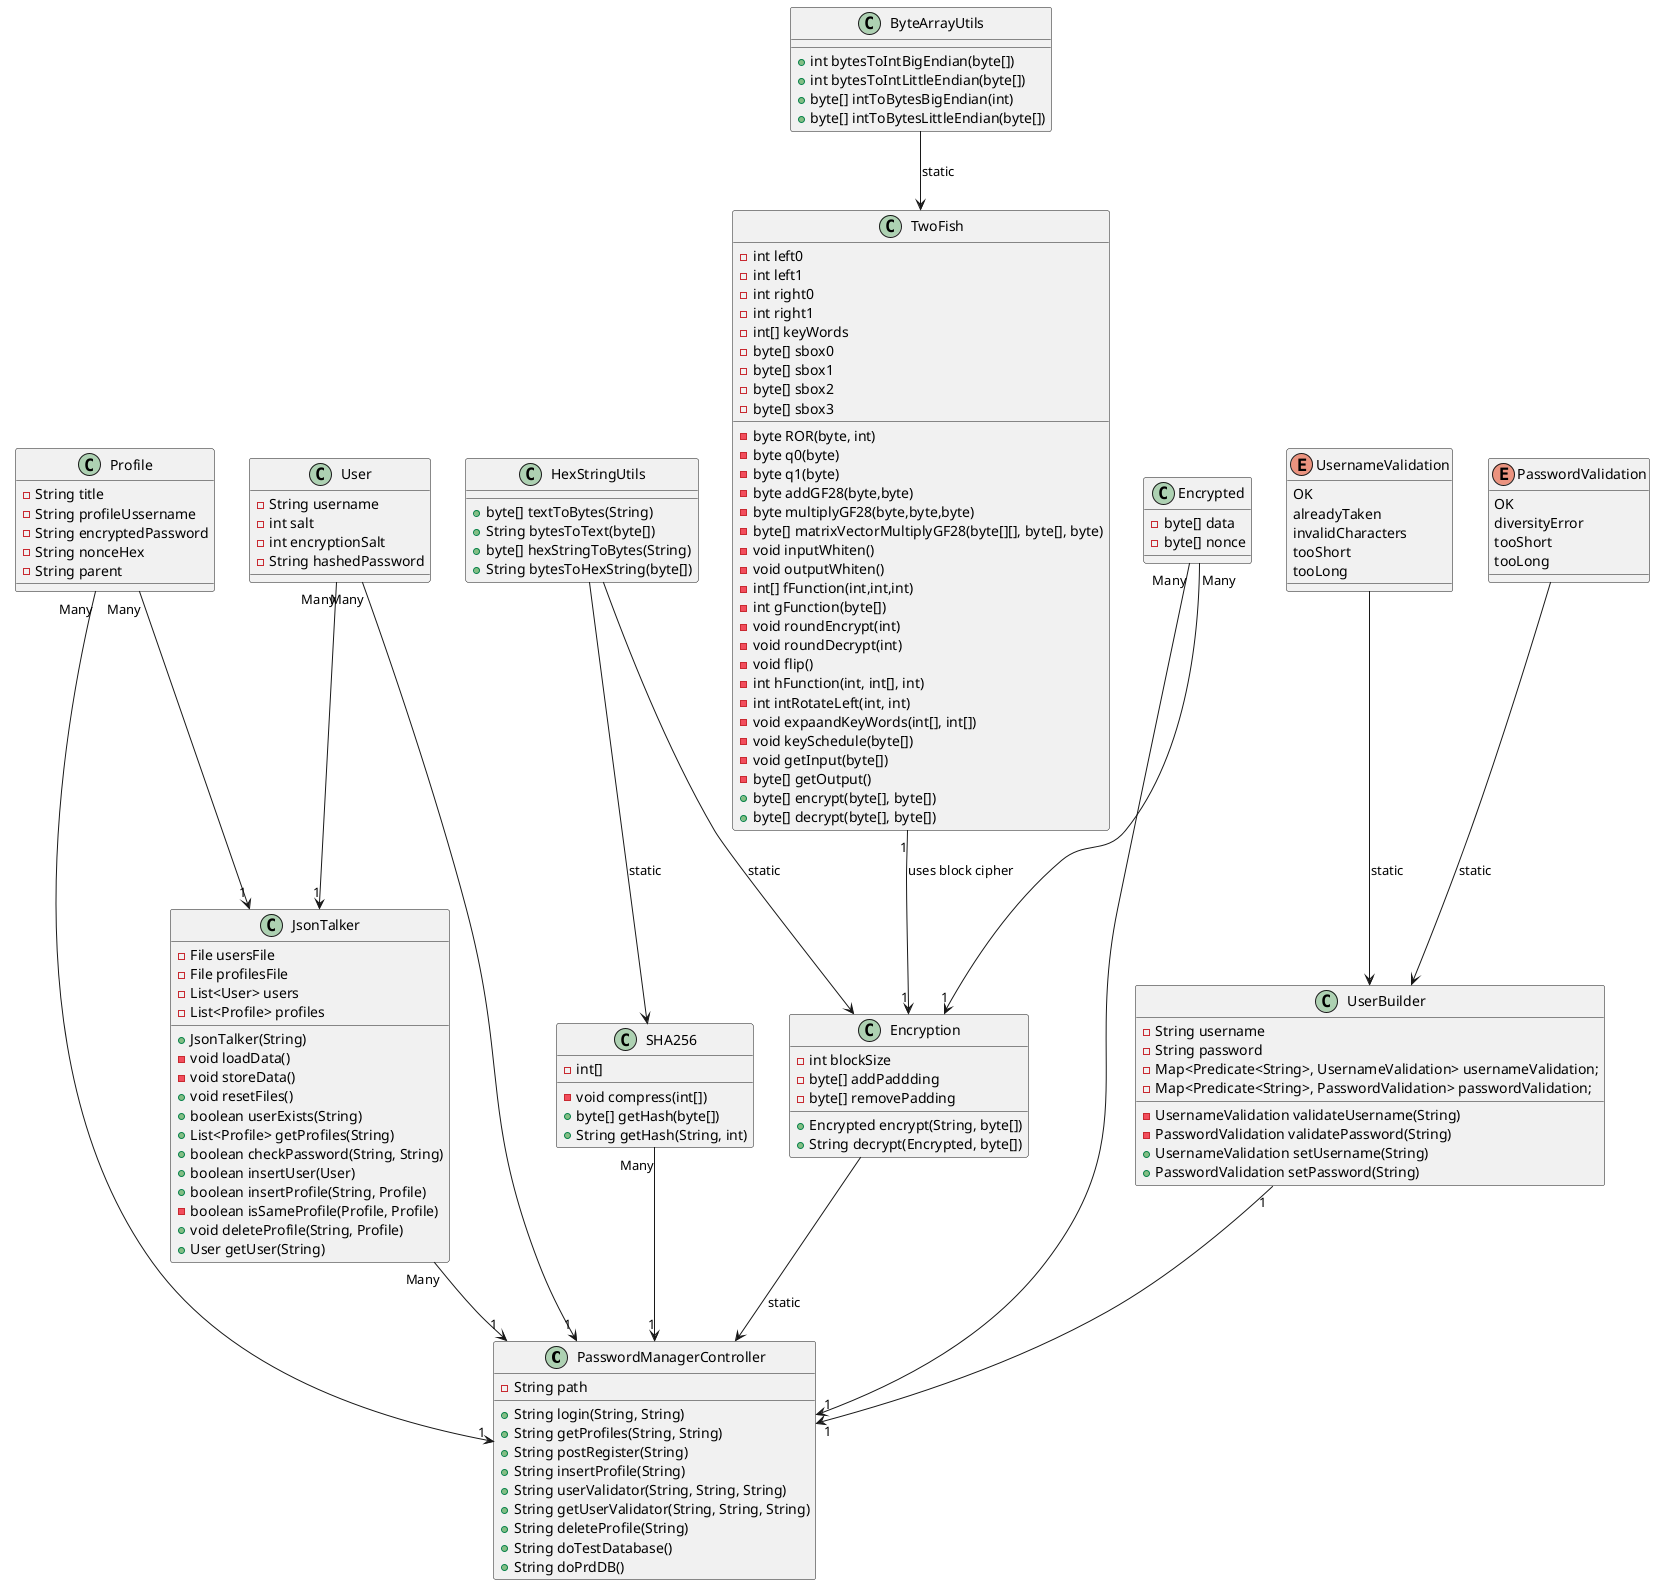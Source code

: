 @startuml
class PasswordManagerController{
-String path
+String login(String, String)
+String getProfiles(String, String)
+String postRegister(String)
+String insertProfile(String)
+String userValidator(String, String, String)
+String getUserValidator(String, String, String)
+String deleteProfile(String)
+String doTestDatabase()
+String doPrdDB()
}


class JsonTalker{
-File usersFile
-File profilesFile
-List<User> users
-List<Profile> profiles
+JsonTalker(String)
-void loadData()
-void storeData()
+void resetFiles()
+boolean userExists(String)
+List<Profile> getProfiles(String)
+boolean checkPassword(String, String)
+boolean insertUser(User)
+boolean insertProfile(String, Profile)
-boolean isSameProfile(Profile, Profile)
+void deleteProfile(String, Profile)
+User getUser(String)

}

class Encryption{
-int blockSize
-byte[] addPaddding
-byte[] removePadding
+Encrypted encrypt(String, byte[])
+String decrypt(Encrypted, byte[])
}


class TwoFish{
-int left0
-int left1
-int right0
-int right1
-int[] keyWords
-byte[] sbox0
-byte[] sbox1
-byte[] sbox2
-byte[] sbox3
-byte ROR(byte, int)
-byte q0(byte)
-byte q1(byte)
-byte addGF28(byte,byte)
-byte multiplyGF28(byte,byte,byte)
-byte[] matrixVectorMultiplyGF28(byte[][], byte[], byte)
-void inputWhiten()
-void outputWhiten()
-int[] fFunction(int,int,int)
-int gFunction(byte[])
-void roundEncrypt(int)
-void roundDecrypt(int)
-void flip()
-int hFunction(int, int[], int)
-int intRotateLeft(int, int)
-void expaandKeyWords(int[], int[])
-void keySchedule(byte[])
-void getInput(byte[])
-byte[] getOutput()
+byte[] encrypt(byte[], byte[])
+byte[] decrypt(byte[], byte[])
}



class HexStringUtils{
+byte[] textToBytes(String)
+String bytesToText(byte[])
+byte[] hexStringToBytes(String)
+String bytesToHexString(byte[])

}

class SHA256{
-int[]
-void compress(int[])
+byte[] getHash(byte[])
+String getHash(String, int)

}



class ByteArrayUtils{
+int bytesToIntBigEndian(byte[])
+int bytesToIntLittleEndian(byte[])
+byte[] intToBytesBigEndian(int)
+byte[] intToBytesLittleEndian(byte[])
}


class Encrypted{
-byte[] data
-byte[] nonce
}


class Profile{
-String title
-String profileUssername
-String encryptedPassword
-String nonceHex
-String parent
}


class User{
-String username
-int salt
-int encryptionSalt
-String hashedPassword
}


enum PasswordValidation{
OK
diversityError
tooShort
tooLong
}



enum UsernameValidation{
OK
alreadyTaken
invalidCharacters
tooShort
tooLong
}



class UserBuilder{
-String username
-String password
-Map<Predicate<String>, UsernameValidation> usernameValidation;
-Map<Predicate<String>, PasswordValidation> passwordValidation;
-UsernameValidation validateUsername(String)
-PasswordValidation validatePassword(String)
+UsernameValidation setUsername(String)
+PasswordValidation setPassword(String)
}


TwoFish "1" --> "1" Encryption: uses block cipher
Encryption -->  PasswordManagerController :static
JsonTalker "Many" --> "1" PasswordManagerController
SHA256 "Many" --> "1" PasswordManagerController
ByteArrayUtils --> TwoFish :static
HexStringUtils --> Encryption :static
HexStringUtils --> SHA256 :static
PasswordValidation --> UserBuilder :static
UsernameValidation --> UserBuilder :static
Profile "Many" --> "1" JsonTalker
User "Many" --> "1" JsonTalker
UserBuilder "1" --> "1" PasswordManagerController
User "Many" --> "1" PasswordManagerController
Profile "Many" --> "1"PasswordManagerController
Encrypted "Many" --> "1" PasswordManagerController
Encrypted "Many" --> "1" Encryption
@enduml